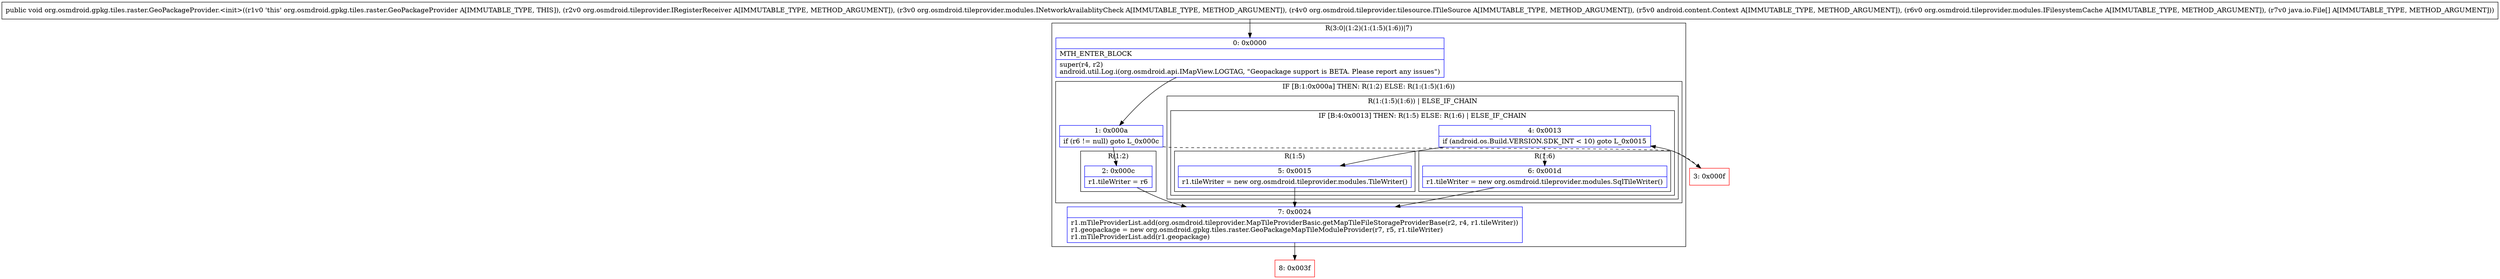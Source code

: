 digraph "CFG fororg.osmdroid.gpkg.tiles.raster.GeoPackageProvider.\<init\>(Lorg\/osmdroid\/tileprovider\/IRegisterReceiver;Lorg\/osmdroid\/tileprovider\/modules\/INetworkAvailablityCheck;Lorg\/osmdroid\/tileprovider\/tilesource\/ITileSource;Landroid\/content\/Context;Lorg\/osmdroid\/tileprovider\/modules\/IFilesystemCache;[Ljava\/io\/File;)V" {
subgraph cluster_Region_1243206017 {
label = "R(3:0|(1:2)(1:(1:5)(1:6))|7)";
node [shape=record,color=blue];
Node_0 [shape=record,label="{0\:\ 0x0000|MTH_ENTER_BLOCK\l|super(r4, r2)\landroid.util.Log.i(org.osmdroid.api.IMapView.LOGTAG, \"Geopackage support is BETA. Please report any issues\")\l}"];
subgraph cluster_IfRegion_845097589 {
label = "IF [B:1:0x000a] THEN: R(1:2) ELSE: R(1:(1:5)(1:6))";
node [shape=record,color=blue];
Node_1 [shape=record,label="{1\:\ 0x000a|if (r6 != null) goto L_0x000c\l}"];
subgraph cluster_Region_1836005508 {
label = "R(1:2)";
node [shape=record,color=blue];
Node_2 [shape=record,label="{2\:\ 0x000c|r1.tileWriter = r6\l}"];
}
subgraph cluster_Region_979843417 {
label = "R(1:(1:5)(1:6)) | ELSE_IF_CHAIN\l";
node [shape=record,color=blue];
subgraph cluster_IfRegion_1047945805 {
label = "IF [B:4:0x0013] THEN: R(1:5) ELSE: R(1:6) | ELSE_IF_CHAIN\l";
node [shape=record,color=blue];
Node_4 [shape=record,label="{4\:\ 0x0013|if (android.os.Build.VERSION.SDK_INT \< 10) goto L_0x0015\l}"];
subgraph cluster_Region_1974594420 {
label = "R(1:5)";
node [shape=record,color=blue];
Node_5 [shape=record,label="{5\:\ 0x0015|r1.tileWriter = new org.osmdroid.tileprovider.modules.TileWriter()\l}"];
}
subgraph cluster_Region_1628325470 {
label = "R(1:6)";
node [shape=record,color=blue];
Node_6 [shape=record,label="{6\:\ 0x001d|r1.tileWriter = new org.osmdroid.tileprovider.modules.SqlTileWriter()\l}"];
}
}
}
}
Node_7 [shape=record,label="{7\:\ 0x0024|r1.mTileProviderList.add(org.osmdroid.tileprovider.MapTileProviderBasic.getMapTileFileStorageProviderBase(r2, r4, r1.tileWriter))\lr1.geopackage = new org.osmdroid.gpkg.tiles.raster.GeoPackageMapTileModuleProvider(r7, r5, r1.tileWriter)\lr1.mTileProviderList.add(r1.geopackage)\l}"];
}
Node_3 [shape=record,color=red,label="{3\:\ 0x000f}"];
Node_8 [shape=record,color=red,label="{8\:\ 0x003f}"];
MethodNode[shape=record,label="{public void org.osmdroid.gpkg.tiles.raster.GeoPackageProvider.\<init\>((r1v0 'this' org.osmdroid.gpkg.tiles.raster.GeoPackageProvider A[IMMUTABLE_TYPE, THIS]), (r2v0 org.osmdroid.tileprovider.IRegisterReceiver A[IMMUTABLE_TYPE, METHOD_ARGUMENT]), (r3v0 org.osmdroid.tileprovider.modules.INetworkAvailablityCheck A[IMMUTABLE_TYPE, METHOD_ARGUMENT]), (r4v0 org.osmdroid.tileprovider.tilesource.ITileSource A[IMMUTABLE_TYPE, METHOD_ARGUMENT]), (r5v0 android.content.Context A[IMMUTABLE_TYPE, METHOD_ARGUMENT]), (r6v0 org.osmdroid.tileprovider.modules.IFilesystemCache A[IMMUTABLE_TYPE, METHOD_ARGUMENT]), (r7v0 java.io.File[] A[IMMUTABLE_TYPE, METHOD_ARGUMENT])) }"];
MethodNode -> Node_0;
Node_0 -> Node_1;
Node_1 -> Node_2;
Node_1 -> Node_3[style=dashed];
Node_2 -> Node_7;
Node_4 -> Node_5;
Node_4 -> Node_6[style=dashed];
Node_5 -> Node_7;
Node_6 -> Node_7;
Node_7 -> Node_8;
Node_3 -> Node_4;
}

